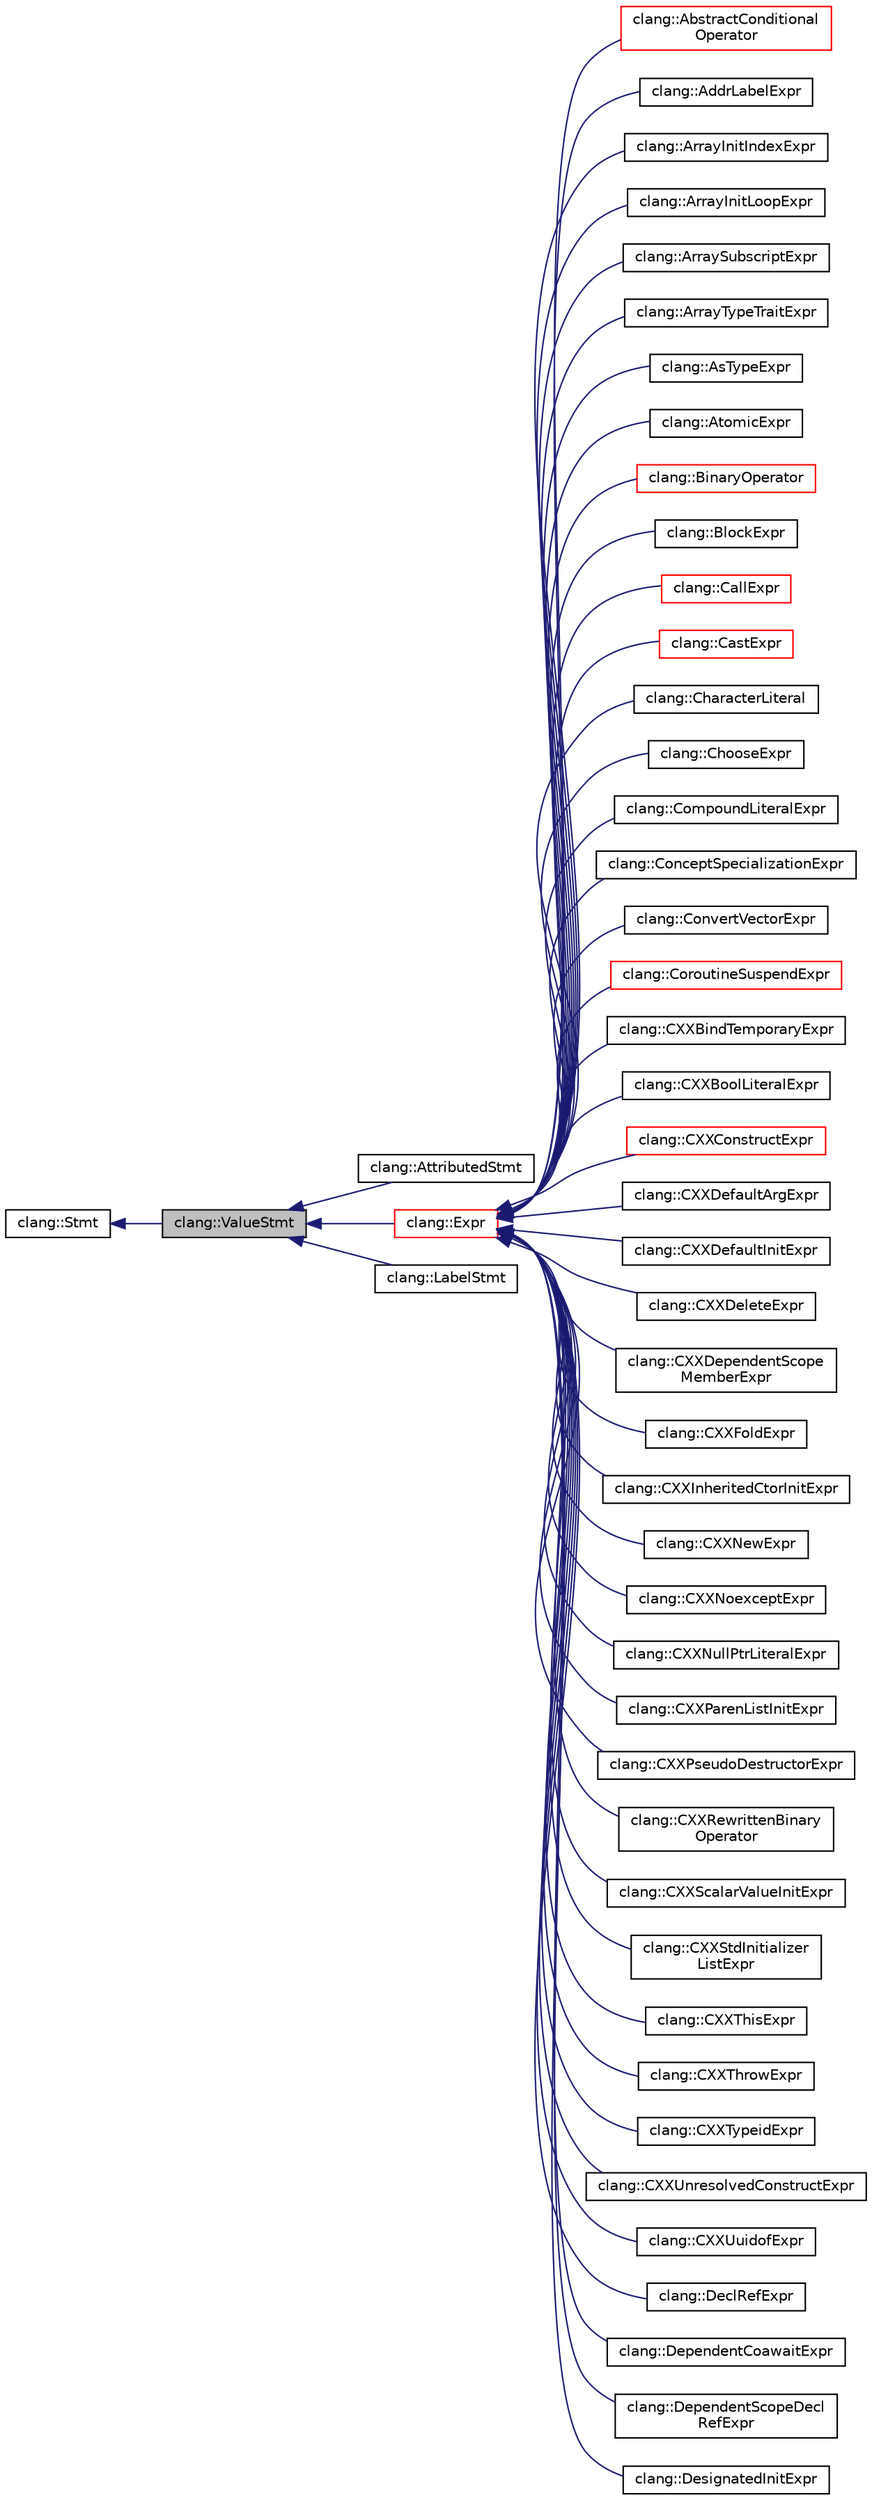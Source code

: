 digraph "clang::ValueStmt"
{
 // LATEX_PDF_SIZE
  bgcolor="transparent";
  edge [fontname="Helvetica",fontsize="10",labelfontname="Helvetica",labelfontsize="10"];
  node [fontname="Helvetica",fontsize="10",shape=record];
  rankdir="LR";
  Node1 [label="clang::ValueStmt",height=0.2,width=0.4,color="black", fillcolor="grey75", style="filled", fontcolor="black",tooltip="Represents a statement that could possibly have a value and type."];
  Node2 -> Node1 [dir="back",color="midnightblue",fontsize="10",style="solid",fontname="Helvetica"];
  Node2 [label="clang::Stmt",height=0.2,width=0.4,color="black",URL="$classclang_1_1Stmt.html",tooltip="Stmt - This represents one statement."];
  Node1 -> Node3 [dir="back",color="midnightblue",fontsize="10",style="solid",fontname="Helvetica"];
  Node3 [label="clang::AttributedStmt",height=0.2,width=0.4,color="black",URL="$classclang_1_1AttributedStmt.html",tooltip="Represents an attribute applied to a statement."];
  Node1 -> Node4 [dir="back",color="midnightblue",fontsize="10",style="solid",fontname="Helvetica"];
  Node4 [label="clang::Expr",height=0.2,width=0.4,color="red",URL="$classclang_1_1Expr.html",tooltip="This represents one expression."];
  Node4 -> Node5 [dir="back",color="midnightblue",fontsize="10",style="solid",fontname="Helvetica"];
  Node5 [label="clang::AbstractConditional\lOperator",height=0.2,width=0.4,color="red",URL="$classclang_1_1AbstractConditionalOperator.html",tooltip="AbstractConditionalOperator - An abstract base class for ConditionalOperator and BinaryConditionalOpe..."];
  Node4 -> Node8 [dir="back",color="midnightblue",fontsize="10",style="solid",fontname="Helvetica"];
  Node8 [label="clang::AddrLabelExpr",height=0.2,width=0.4,color="black",URL="$classclang_1_1AddrLabelExpr.html",tooltip="AddrLabelExpr - The GNU address of label extension, representing &&label."];
  Node4 -> Node9 [dir="back",color="midnightblue",fontsize="10",style="solid",fontname="Helvetica"];
  Node9 [label="clang::ArrayInitIndexExpr",height=0.2,width=0.4,color="black",URL="$classclang_1_1ArrayInitIndexExpr.html",tooltip="Represents the index of the current element of an array being initialized by an ArrayInitLoopExpr."];
  Node4 -> Node10 [dir="back",color="midnightblue",fontsize="10",style="solid",fontname="Helvetica"];
  Node10 [label="clang::ArrayInitLoopExpr",height=0.2,width=0.4,color="black",URL="$classclang_1_1ArrayInitLoopExpr.html",tooltip="Represents a loop initializing the elements of an array."];
  Node4 -> Node11 [dir="back",color="midnightblue",fontsize="10",style="solid",fontname="Helvetica"];
  Node11 [label="clang::ArraySubscriptExpr",height=0.2,width=0.4,color="black",URL="$classclang_1_1ArraySubscriptExpr.html",tooltip="ArraySubscriptExpr - [C99 6.5.2.1] Array Subscripting."];
  Node4 -> Node12 [dir="back",color="midnightblue",fontsize="10",style="solid",fontname="Helvetica"];
  Node12 [label="clang::ArrayTypeTraitExpr",height=0.2,width=0.4,color="black",URL="$classclang_1_1ArrayTypeTraitExpr.html",tooltip="An Embarcadero array type trait, as used in the implementation of __array_rank and __array_extent."];
  Node4 -> Node13 [dir="back",color="midnightblue",fontsize="10",style="solid",fontname="Helvetica"];
  Node13 [label="clang::AsTypeExpr",height=0.2,width=0.4,color="black",URL="$classclang_1_1AsTypeExpr.html",tooltip="AsTypeExpr - Clang builtin function __builtin_astype [OpenCL 6.2.4.2] This AST node provides support ..."];
  Node4 -> Node14 [dir="back",color="midnightblue",fontsize="10",style="solid",fontname="Helvetica"];
  Node14 [label="clang::AtomicExpr",height=0.2,width=0.4,color="black",URL="$classclang_1_1AtomicExpr.html",tooltip="AtomicExpr - Variadic atomic builtins: __atomic_exchange, __atomic_fetch_*, __atomic_load,..."];
  Node4 -> Node15 [dir="back",color="midnightblue",fontsize="10",style="solid",fontname="Helvetica"];
  Node15 [label="clang::BinaryOperator",height=0.2,width=0.4,color="red",URL="$classclang_1_1BinaryOperator.html",tooltip="A builtin binary operation expression such as \"x + y\" or \"x <= y\"."];
  Node4 -> Node17 [dir="back",color="midnightblue",fontsize="10",style="solid",fontname="Helvetica"];
  Node17 [label="clang::BlockExpr",height=0.2,width=0.4,color="black",URL="$classclang_1_1BlockExpr.html",tooltip="BlockExpr - Adaptor class for mixing a BlockDecl with expressions."];
  Node4 -> Node18 [dir="back",color="midnightblue",fontsize="10",style="solid",fontname="Helvetica"];
  Node18 [label="clang::CallExpr",height=0.2,width=0.4,color="red",URL="$classclang_1_1CallExpr.html",tooltip="CallExpr - Represents a function call (C99 6.5.2.2, C++ [expr.call])."];
  Node4 -> Node23 [dir="back",color="midnightblue",fontsize="10",style="solid",fontname="Helvetica"];
  Node23 [label="clang::CastExpr",height=0.2,width=0.4,color="red",URL="$classclang_1_1CastExpr.html",tooltip="CastExpr - Base class for type casts, including both implicit casts (ImplicitCastExpr) and explicit c..."];
  Node4 -> Node36 [dir="back",color="midnightblue",fontsize="10",style="solid",fontname="Helvetica"];
  Node36 [label="clang::CharacterLiteral",height=0.2,width=0.4,color="black",URL="$classclang_1_1CharacterLiteral.html",tooltip=" "];
  Node4 -> Node37 [dir="back",color="midnightblue",fontsize="10",style="solid",fontname="Helvetica"];
  Node37 [label="clang::ChooseExpr",height=0.2,width=0.4,color="black",URL="$classclang_1_1ChooseExpr.html",tooltip="ChooseExpr - GNU builtin-in function __builtin_choose_expr."];
  Node4 -> Node38 [dir="back",color="midnightblue",fontsize="10",style="solid",fontname="Helvetica"];
  Node38 [label="clang::CompoundLiteralExpr",height=0.2,width=0.4,color="black",URL="$classclang_1_1CompoundLiteralExpr.html",tooltip="CompoundLiteralExpr - [C99 6.5.2.5]."];
  Node4 -> Node39 [dir="back",color="midnightblue",fontsize="10",style="solid",fontname="Helvetica"];
  Node39 [label="clang::ConceptSpecializationExpr",height=0.2,width=0.4,color="black",URL="$classclang_1_1ConceptSpecializationExpr.html",tooltip="Represents the specialization of a concept - evaluates to a prvalue of type bool."];
  Node4 -> Node40 [dir="back",color="midnightblue",fontsize="10",style="solid",fontname="Helvetica"];
  Node40 [label="clang::ConvertVectorExpr",height=0.2,width=0.4,color="black",URL="$classclang_1_1ConvertVectorExpr.html",tooltip="ConvertVectorExpr - Clang builtin function __builtin_convertvector This AST node provides support for..."];
  Node4 -> Node41 [dir="back",color="midnightblue",fontsize="10",style="solid",fontname="Helvetica"];
  Node41 [label="clang::CoroutineSuspendExpr",height=0.2,width=0.4,color="red",URL="$classclang_1_1CoroutineSuspendExpr.html",tooltip="Represents an expression that might suspend coroutine execution; either a co_await or co_yield expres..."];
  Node4 -> Node44 [dir="back",color="midnightblue",fontsize="10",style="solid",fontname="Helvetica"];
  Node44 [label="clang::CXXBindTemporaryExpr",height=0.2,width=0.4,color="black",URL="$classclang_1_1CXXBindTemporaryExpr.html",tooltip="Represents binding an expression to a temporary."];
  Node4 -> Node45 [dir="back",color="midnightblue",fontsize="10",style="solid",fontname="Helvetica"];
  Node45 [label="clang::CXXBoolLiteralExpr",height=0.2,width=0.4,color="black",URL="$classclang_1_1CXXBoolLiteralExpr.html",tooltip="A boolean literal, per ([C++ lex.bool] Boolean literals)."];
  Node4 -> Node46 [dir="back",color="midnightblue",fontsize="10",style="solid",fontname="Helvetica"];
  Node46 [label="clang::CXXConstructExpr",height=0.2,width=0.4,color="red",URL="$classclang_1_1CXXConstructExpr.html",tooltip="Represents a call to a C++ constructor."];
  Node4 -> Node48 [dir="back",color="midnightblue",fontsize="10",style="solid",fontname="Helvetica"];
  Node48 [label="clang::CXXDefaultArgExpr",height=0.2,width=0.4,color="black",URL="$classclang_1_1CXXDefaultArgExpr.html",tooltip="A default argument (C++ [dcl.fct.default])."];
  Node4 -> Node49 [dir="back",color="midnightblue",fontsize="10",style="solid",fontname="Helvetica"];
  Node49 [label="clang::CXXDefaultInitExpr",height=0.2,width=0.4,color="black",URL="$classclang_1_1CXXDefaultInitExpr.html",tooltip="A use of a default initializer in a constructor or in aggregate initialization."];
  Node4 -> Node50 [dir="back",color="midnightblue",fontsize="10",style="solid",fontname="Helvetica"];
  Node50 [label="clang::CXXDeleteExpr",height=0.2,width=0.4,color="black",URL="$classclang_1_1CXXDeleteExpr.html",tooltip="Represents a delete expression for memory deallocation and destructor calls, e.g."];
  Node4 -> Node51 [dir="back",color="midnightblue",fontsize="10",style="solid",fontname="Helvetica"];
  Node51 [label="clang::CXXDependentScope\lMemberExpr",height=0.2,width=0.4,color="black",URL="$classclang_1_1CXXDependentScopeMemberExpr.html",tooltip="Represents a C++ member access expression where the actual member referenced could not be resolved be..."];
  Node4 -> Node52 [dir="back",color="midnightblue",fontsize="10",style="solid",fontname="Helvetica"];
  Node52 [label="clang::CXXFoldExpr",height=0.2,width=0.4,color="black",URL="$classclang_1_1CXXFoldExpr.html",tooltip="Represents a folding of a pack over an operator."];
  Node4 -> Node53 [dir="back",color="midnightblue",fontsize="10",style="solid",fontname="Helvetica"];
  Node53 [label="clang::CXXInheritedCtorInitExpr",height=0.2,width=0.4,color="black",URL="$classclang_1_1CXXInheritedCtorInitExpr.html",tooltip="Represents a call to an inherited base class constructor from an inheriting constructor."];
  Node4 -> Node54 [dir="back",color="midnightblue",fontsize="10",style="solid",fontname="Helvetica"];
  Node54 [label="clang::CXXNewExpr",height=0.2,width=0.4,color="black",URL="$classclang_1_1CXXNewExpr.html",tooltip="Represents a new-expression for memory allocation and constructor calls, e.g: \"new CXXNewExpr(foo)\"."];
  Node4 -> Node55 [dir="back",color="midnightblue",fontsize="10",style="solid",fontname="Helvetica"];
  Node55 [label="clang::CXXNoexceptExpr",height=0.2,width=0.4,color="black",URL="$classclang_1_1CXXNoexceptExpr.html",tooltip="Represents a C++11 noexcept expression (C++ [expr.unary.noexcept])."];
  Node4 -> Node56 [dir="back",color="midnightblue",fontsize="10",style="solid",fontname="Helvetica"];
  Node56 [label="clang::CXXNullPtrLiteralExpr",height=0.2,width=0.4,color="black",URL="$classclang_1_1CXXNullPtrLiteralExpr.html",tooltip="The null pointer literal (C++11 [lex.nullptr])"];
  Node4 -> Node57 [dir="back",color="midnightblue",fontsize="10",style="solid",fontname="Helvetica"];
  Node57 [label="clang::CXXParenListInitExpr",height=0.2,width=0.4,color="black",URL="$classclang_1_1CXXParenListInitExpr.html",tooltip="Represents a list-initialization with parenthesis."];
  Node4 -> Node58 [dir="back",color="midnightblue",fontsize="10",style="solid",fontname="Helvetica"];
  Node58 [label="clang::CXXPseudoDestructorExpr",height=0.2,width=0.4,color="black",URL="$classclang_1_1CXXPseudoDestructorExpr.html",tooltip="Represents a C++ pseudo-destructor (C++ [expr.pseudo])."];
  Node4 -> Node59 [dir="back",color="midnightblue",fontsize="10",style="solid",fontname="Helvetica"];
  Node59 [label="clang::CXXRewrittenBinary\lOperator",height=0.2,width=0.4,color="black",URL="$classclang_1_1CXXRewrittenBinaryOperator.html",tooltip="A rewritten comparison expression that was originally written using operator syntax."];
  Node4 -> Node60 [dir="back",color="midnightblue",fontsize="10",style="solid",fontname="Helvetica"];
  Node60 [label="clang::CXXScalarValueInitExpr",height=0.2,width=0.4,color="black",URL="$classclang_1_1CXXScalarValueInitExpr.html",tooltip="An expression \"T()\" which creates a value-initialized rvalue of type T, which is a non-class type."];
  Node4 -> Node61 [dir="back",color="midnightblue",fontsize="10",style="solid",fontname="Helvetica"];
  Node61 [label="clang::CXXStdInitializer\lListExpr",height=0.2,width=0.4,color="black",URL="$classclang_1_1CXXStdInitializerListExpr.html",tooltip="Implicit construction of a std::initializer_list<T> object from an array temporary within list-initia..."];
  Node4 -> Node62 [dir="back",color="midnightblue",fontsize="10",style="solid",fontname="Helvetica"];
  Node62 [label="clang::CXXThisExpr",height=0.2,width=0.4,color="black",URL="$classclang_1_1CXXThisExpr.html",tooltip="Represents the this expression in C++."];
  Node4 -> Node63 [dir="back",color="midnightblue",fontsize="10",style="solid",fontname="Helvetica"];
  Node63 [label="clang::CXXThrowExpr",height=0.2,width=0.4,color="black",URL="$classclang_1_1CXXThrowExpr.html",tooltip="A C++ throw-expression (C++ [except.throw])."];
  Node4 -> Node64 [dir="back",color="midnightblue",fontsize="10",style="solid",fontname="Helvetica"];
  Node64 [label="clang::CXXTypeidExpr",height=0.2,width=0.4,color="black",URL="$classclang_1_1CXXTypeidExpr.html",tooltip="A C++ typeid expression (C++ [expr.typeid]), which gets the type_info that corresponds to the supplie..."];
  Node4 -> Node65 [dir="back",color="midnightblue",fontsize="10",style="solid",fontname="Helvetica"];
  Node65 [label="clang::CXXUnresolvedConstructExpr",height=0.2,width=0.4,color="black",URL="$classclang_1_1CXXUnresolvedConstructExpr.html",tooltip="Describes an explicit type conversion that uses functional notion but could not be resolved because o..."];
  Node4 -> Node66 [dir="back",color="midnightblue",fontsize="10",style="solid",fontname="Helvetica"];
  Node66 [label="clang::CXXUuidofExpr",height=0.2,width=0.4,color="black",URL="$classclang_1_1CXXUuidofExpr.html",tooltip="A Microsoft C++ __uuidof expression, which gets the _GUID that corresponds to the supplied type or ex..."];
  Node4 -> Node67 [dir="back",color="midnightblue",fontsize="10",style="solid",fontname="Helvetica"];
  Node67 [label="clang::DeclRefExpr",height=0.2,width=0.4,color="black",URL="$classclang_1_1DeclRefExpr.html",tooltip="A reference to a declared variable, function, enum, etc."];
  Node4 -> Node68 [dir="back",color="midnightblue",fontsize="10",style="solid",fontname="Helvetica"];
  Node68 [label="clang::DependentCoawaitExpr",height=0.2,width=0.4,color="black",URL="$classclang_1_1DependentCoawaitExpr.html",tooltip="Represents a 'co_await' expression while the type of the promise is dependent."];
  Node4 -> Node69 [dir="back",color="midnightblue",fontsize="10",style="solid",fontname="Helvetica"];
  Node69 [label="clang::DependentScopeDecl\lRefExpr",height=0.2,width=0.4,color="black",URL="$classclang_1_1DependentScopeDeclRefExpr.html",tooltip="A qualified reference to a name whose declaration cannot yet be resolved."];
  Node4 -> Node70 [dir="back",color="midnightblue",fontsize="10",style="solid",fontname="Helvetica"];
  Node70 [label="clang::DesignatedInitExpr",height=0.2,width=0.4,color="black",URL="$classclang_1_1DesignatedInitExpr.html",tooltip="Represents a C99 designated initializer expression."];
  Node1 -> Node136 [dir="back",color="midnightblue",fontsize="10",style="solid",fontname="Helvetica"];
  Node136 [label="clang::LabelStmt",height=0.2,width=0.4,color="black",URL="$classclang_1_1LabelStmt.html",tooltip="LabelStmt - Represents a label, which has a substatement."];
}
